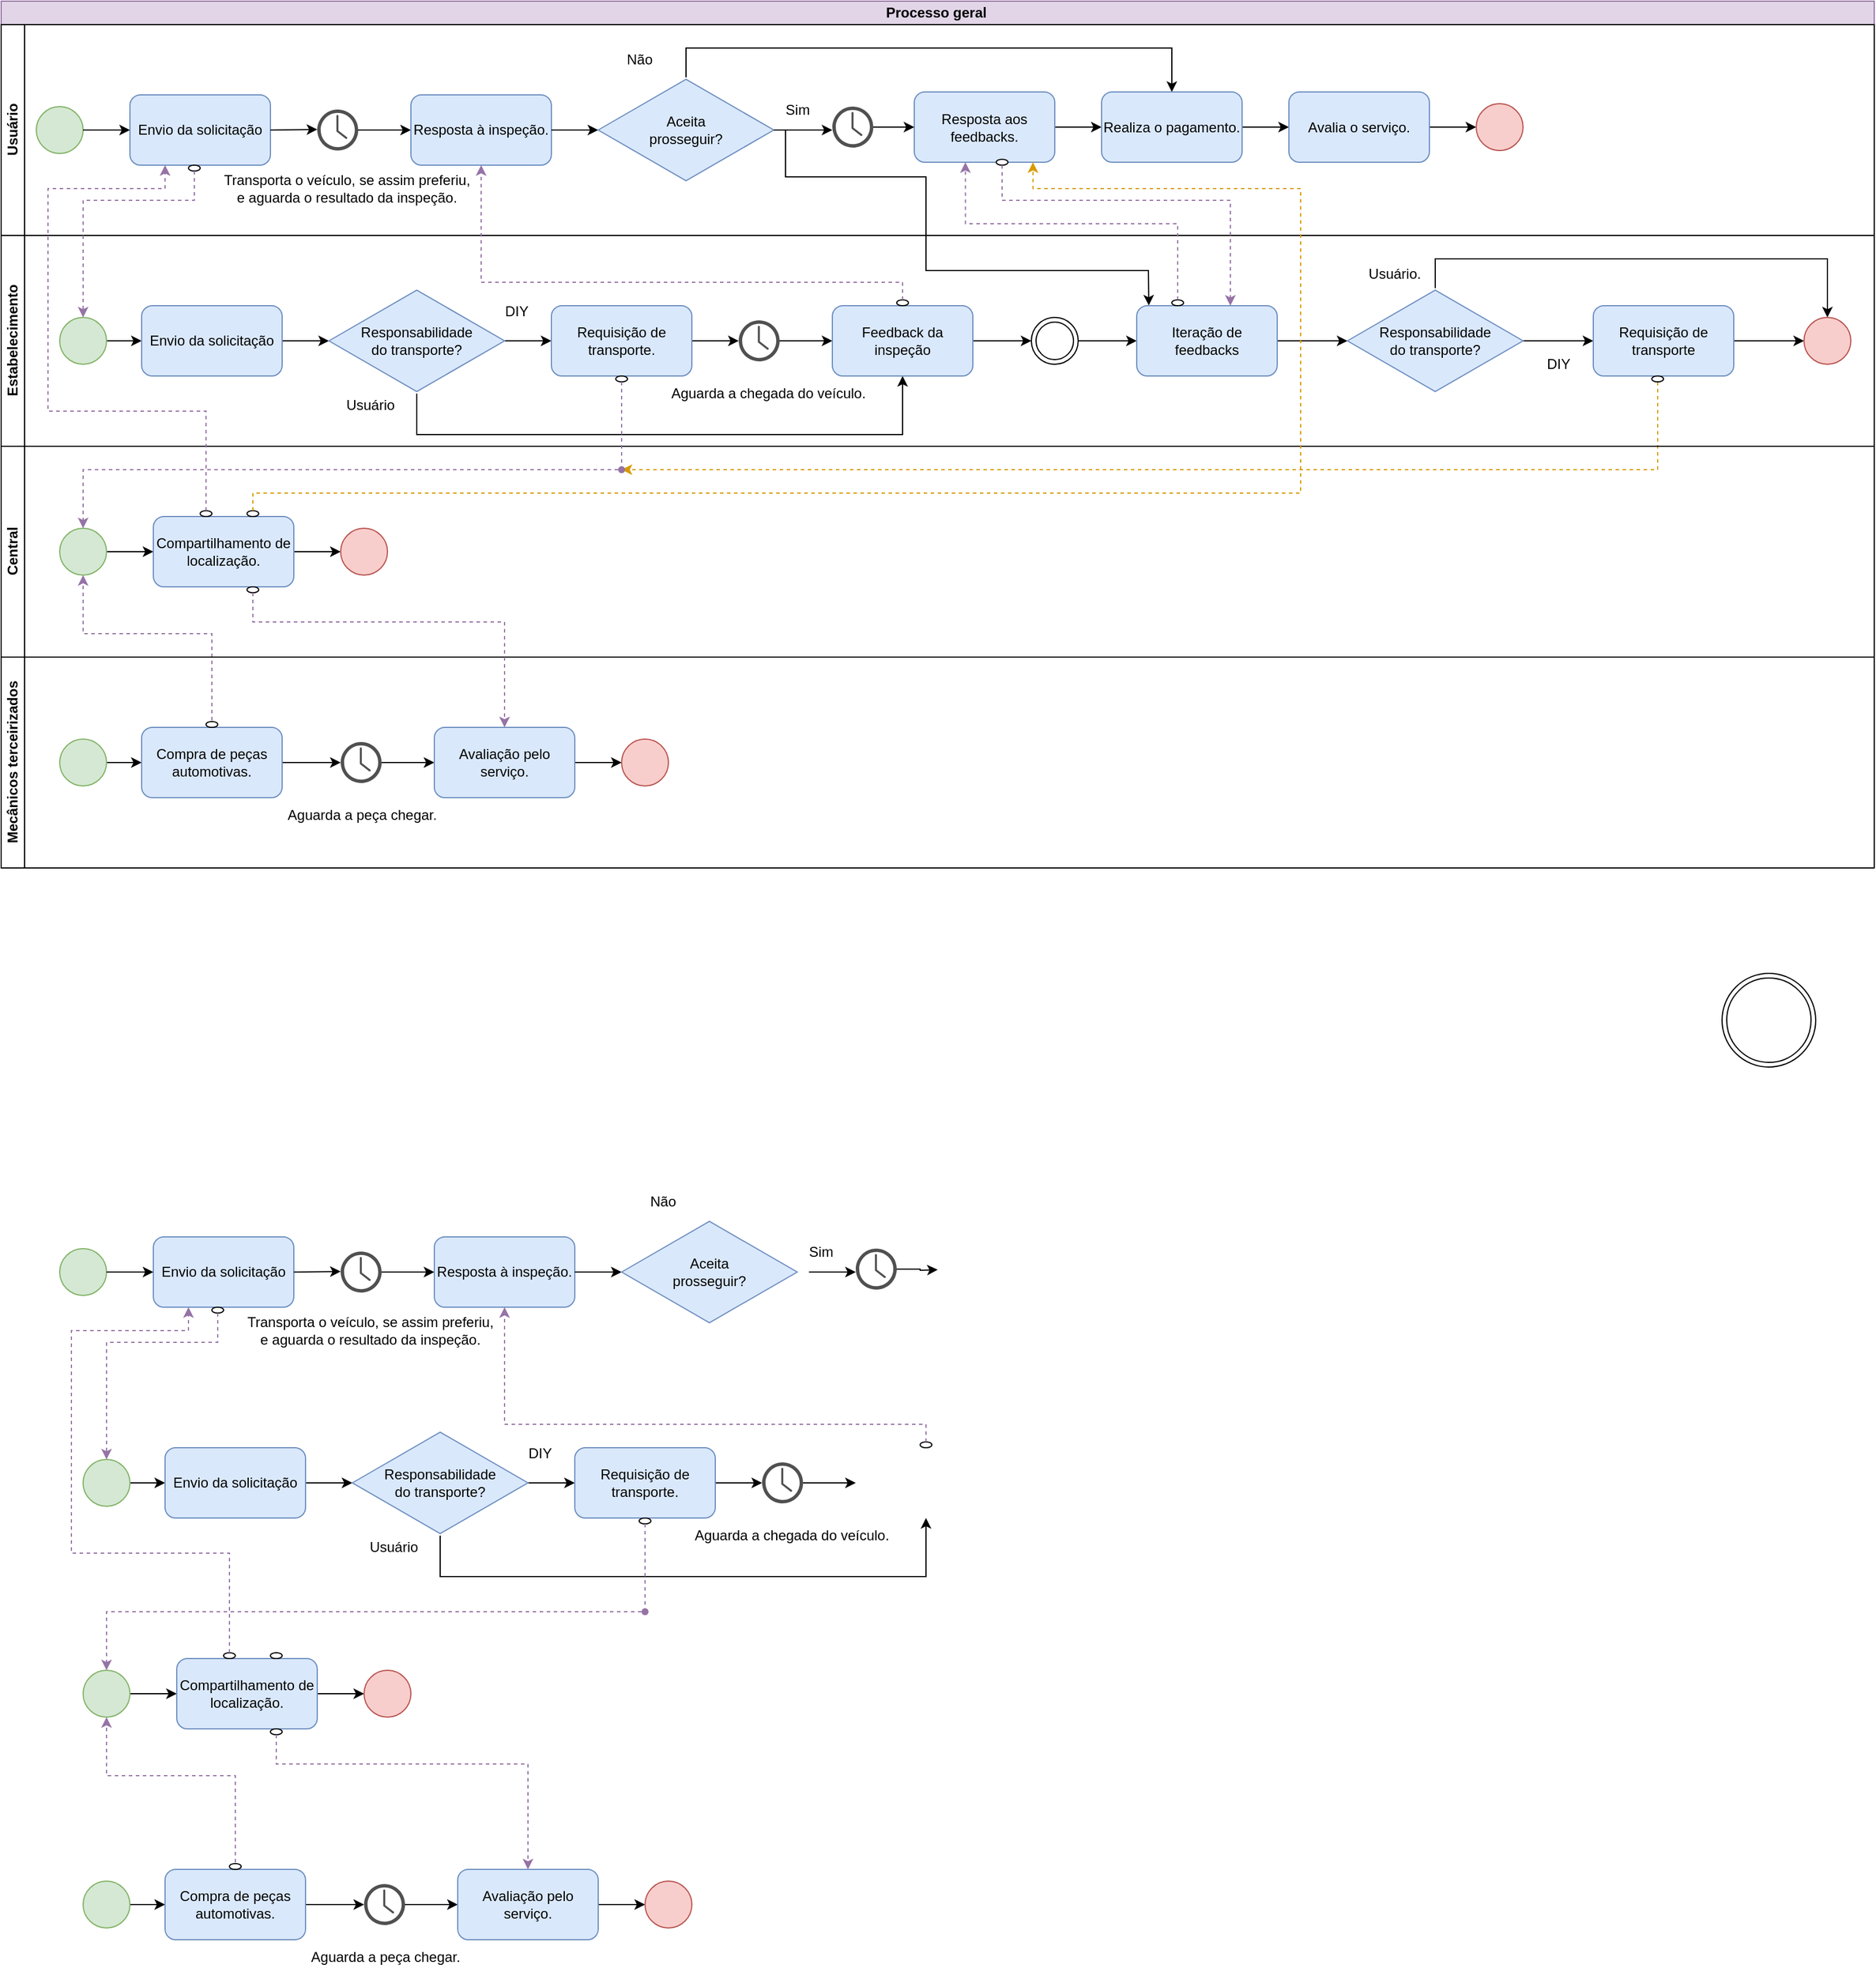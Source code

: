 <mxfile version="24.7.14">
  <diagram name="Página-1" id="qSARpnM_kFnA1O6T9zdH">
    <mxGraphModel dx="3520" dy="827" grid="1" gridSize="10" guides="1" tooltips="1" connect="1" arrows="1" fold="1" page="1" pageScale="1" pageWidth="827" pageHeight="1169" math="0" shadow="0">
      <root>
        <mxCell id="0" />
        <mxCell id="1" parent="0" />
        <mxCell id="JbEtCdNb4sZYKnE4IsCW-9" value="Processo geral&amp;nbsp;" style="swimlane;childLayout=stackLayout;resizeParent=1;resizeParentMax=0;horizontal=1;startSize=20;horizontalStack=0;html=1;fillColor=#e1d5e7;strokeColor=#9673a6;" vertex="1" parent="1">
          <mxGeometry x="-1600" y="50" width="1600" height="560" as="geometry" />
        </mxCell>
        <mxCell id="JbEtCdNb4sZYKnE4IsCW-10" value="Usuário" style="swimlane;startSize=20;horizontal=0;html=1;" vertex="1" parent="JbEtCdNb4sZYKnE4IsCW-9">
          <mxGeometry y="20" width="1600" height="180" as="geometry" />
        </mxCell>
        <mxCell id="JbEtCdNb4sZYKnE4IsCW-16" value="" style="ellipse;whiteSpace=wrap;html=1;aspect=fixed;fillColor=#d5e8d4;strokeColor=#82b366;" vertex="1" parent="JbEtCdNb4sZYKnE4IsCW-10">
          <mxGeometry x="30" y="70" width="40" height="40" as="geometry" />
        </mxCell>
        <mxCell id="JbEtCdNb4sZYKnE4IsCW-18" value="Envio da solicitação" style="rounded=1;whiteSpace=wrap;html=1;fillColor=#dae8fc;strokeColor=#6c8ebf;" vertex="1" parent="JbEtCdNb4sZYKnE4IsCW-10">
          <mxGeometry x="110" y="60" width="120" height="60" as="geometry" />
        </mxCell>
        <mxCell id="JbEtCdNb4sZYKnE4IsCW-19" value="" style="endArrow=classic;html=1;rounded=0;entryX=0;entryY=0.5;entryDx=0;entryDy=0;" edge="1" parent="JbEtCdNb4sZYKnE4IsCW-10" target="JbEtCdNb4sZYKnE4IsCW-18">
          <mxGeometry width="50" height="50" relative="1" as="geometry">
            <mxPoint x="70" y="90" as="sourcePoint" />
            <mxPoint x="120" y="40" as="targetPoint" />
          </mxGeometry>
        </mxCell>
        <mxCell id="JbEtCdNb4sZYKnE4IsCW-14" value="" style="sketch=0;pointerEvents=1;shadow=0;dashed=0;html=1;strokeColor=none;fillColor=#505050;labelPosition=center;verticalLabelPosition=bottom;verticalAlign=top;outlineConnect=0;align=center;shape=mxgraph.office.concepts.clock;" vertex="1" parent="JbEtCdNb4sZYKnE4IsCW-10">
          <mxGeometry x="270" y="72.5" width="35" height="35" as="geometry" />
        </mxCell>
        <mxCell id="JbEtCdNb4sZYKnE4IsCW-20" value="" style="endArrow=classic;html=1;rounded=0;entryX=0;entryY=0.5;entryDx=0;entryDy=0;" edge="1" parent="JbEtCdNb4sZYKnE4IsCW-10">
          <mxGeometry width="50" height="50" relative="1" as="geometry">
            <mxPoint x="230" y="90" as="sourcePoint" />
            <mxPoint x="270" y="89.5" as="targetPoint" />
          </mxGeometry>
        </mxCell>
        <mxCell id="JbEtCdNb4sZYKnE4IsCW-21" value="" style="endArrow=classic;html=1;rounded=0;entryX=0;entryY=0.5;entryDx=0;entryDy=0;" edge="1" parent="JbEtCdNb4sZYKnE4IsCW-10" target="JbEtCdNb4sZYKnE4IsCW-23">
          <mxGeometry width="50" height="50" relative="1" as="geometry">
            <mxPoint x="305" y="90" as="sourcePoint" />
            <mxPoint x="345" y="89.5" as="targetPoint" />
          </mxGeometry>
        </mxCell>
        <mxCell id="JbEtCdNb4sZYKnE4IsCW-23" value="Resposta à inspeção." style="rounded=1;whiteSpace=wrap;html=1;fillColor=#dae8fc;strokeColor=#6c8ebf;" vertex="1" parent="JbEtCdNb4sZYKnE4IsCW-10">
          <mxGeometry x="350" y="60" width="120" height="60" as="geometry" />
        </mxCell>
        <mxCell id="JbEtCdNb4sZYKnE4IsCW-25" value="" style="endArrow=classic;html=1;rounded=0;" edge="1" parent="JbEtCdNb4sZYKnE4IsCW-10" target="JbEtCdNb4sZYKnE4IsCW-26">
          <mxGeometry width="50" height="50" relative="1" as="geometry">
            <mxPoint x="470" y="90" as="sourcePoint" />
            <mxPoint x="500" y="90" as="targetPoint" />
          </mxGeometry>
        </mxCell>
        <mxCell id="JbEtCdNb4sZYKnE4IsCW-112" style="edgeStyle=orthogonalEdgeStyle;rounded=0;orthogonalLoop=1;jettySize=auto;html=1;entryX=0.5;entryY=0;entryDx=0;entryDy=0;" edge="1" parent="JbEtCdNb4sZYKnE4IsCW-10" source="JbEtCdNb4sZYKnE4IsCW-26" target="JbEtCdNb4sZYKnE4IsCW-37">
          <mxGeometry relative="1" as="geometry">
            <mxPoint x="800" y="20" as="targetPoint" />
            <Array as="points">
              <mxPoint x="585" y="20" />
              <mxPoint x="1000" y="20" />
            </Array>
          </mxGeometry>
        </mxCell>
        <mxCell id="JbEtCdNb4sZYKnE4IsCW-26" value="Aceita&lt;div&gt;prosseguir?&lt;/div&gt;" style="html=1;whiteSpace=wrap;aspect=fixed;shape=isoRectangle;fillColor=#dae8fc;strokeColor=#6c8ebf;" vertex="1" parent="JbEtCdNb4sZYKnE4IsCW-10">
          <mxGeometry x="510" y="45" width="150" height="90" as="geometry" />
        </mxCell>
        <mxCell id="JbEtCdNb4sZYKnE4IsCW-38" value="" style="edgeStyle=orthogonalEdgeStyle;rounded=0;orthogonalLoop=1;jettySize=auto;html=1;" edge="1" parent="JbEtCdNb4sZYKnE4IsCW-10" source="JbEtCdNb4sZYKnE4IsCW-27" target="JbEtCdNb4sZYKnE4IsCW-37">
          <mxGeometry relative="1" as="geometry" />
        </mxCell>
        <mxCell id="JbEtCdNb4sZYKnE4IsCW-27" value="Resposta aos feedbacks." style="rounded=1;whiteSpace=wrap;html=1;fillColor=#dae8fc;strokeColor=#6c8ebf;" vertex="1" parent="JbEtCdNb4sZYKnE4IsCW-10">
          <mxGeometry x="780" y="57.5" width="120" height="60" as="geometry" />
        </mxCell>
        <mxCell id="JbEtCdNb4sZYKnE4IsCW-28" value="" style="endArrow=classic;html=1;rounded=0;entryX=0.086;entryY=-0.004;entryDx=0;entryDy=0;entryPerimeter=0;" edge="1" parent="JbEtCdNb4sZYKnE4IsCW-10" target="JbEtCdNb4sZYKnE4IsCW-67">
          <mxGeometry width="50" height="50" relative="1" as="geometry">
            <mxPoint x="660" y="90" as="sourcePoint" />
            <mxPoint x="700" y="170" as="targetPoint" />
            <Array as="points">
              <mxPoint x="670" y="90" />
              <mxPoint x="670" y="130" />
              <mxPoint x="790" y="130" />
              <mxPoint x="790" y="210" />
              <mxPoint x="880" y="210" />
              <mxPoint x="980" y="210" />
            </Array>
          </mxGeometry>
        </mxCell>
        <mxCell id="JbEtCdNb4sZYKnE4IsCW-29" value="" style="endArrow=classic;html=1;rounded=0;" edge="1" parent="JbEtCdNb4sZYKnE4IsCW-10">
          <mxGeometry width="50" height="50" relative="1" as="geometry">
            <mxPoint x="670" y="90" as="sourcePoint" />
            <mxPoint x="710" y="90" as="targetPoint" />
          </mxGeometry>
        </mxCell>
        <mxCell id="JbEtCdNb4sZYKnE4IsCW-36" value="" style="edgeStyle=orthogonalEdgeStyle;rounded=0;orthogonalLoop=1;jettySize=auto;html=1;" edge="1" parent="JbEtCdNb4sZYKnE4IsCW-10" source="JbEtCdNb4sZYKnE4IsCW-34" target="JbEtCdNb4sZYKnE4IsCW-27">
          <mxGeometry relative="1" as="geometry" />
        </mxCell>
        <mxCell id="JbEtCdNb4sZYKnE4IsCW-34" value="" style="sketch=0;pointerEvents=1;shadow=0;dashed=0;html=1;strokeColor=none;fillColor=#505050;labelPosition=center;verticalLabelPosition=bottom;verticalAlign=top;outlineConnect=0;align=center;shape=mxgraph.office.concepts.clock;" vertex="1" parent="JbEtCdNb4sZYKnE4IsCW-10">
          <mxGeometry x="710" y="70" width="35" height="35" as="geometry" />
        </mxCell>
        <mxCell id="JbEtCdNb4sZYKnE4IsCW-41" value="" style="edgeStyle=orthogonalEdgeStyle;rounded=0;orthogonalLoop=1;jettySize=auto;html=1;" edge="1" parent="JbEtCdNb4sZYKnE4IsCW-10" source="JbEtCdNb4sZYKnE4IsCW-37" target="JbEtCdNb4sZYKnE4IsCW-40">
          <mxGeometry relative="1" as="geometry" />
        </mxCell>
        <mxCell id="JbEtCdNb4sZYKnE4IsCW-37" value="Realiza o pagamento." style="rounded=1;whiteSpace=wrap;html=1;fillColor=#dae8fc;strokeColor=#6c8ebf;" vertex="1" parent="JbEtCdNb4sZYKnE4IsCW-10">
          <mxGeometry x="940" y="57.5" width="120" height="60" as="geometry" />
        </mxCell>
        <mxCell id="JbEtCdNb4sZYKnE4IsCW-43" value="" style="edgeStyle=orthogonalEdgeStyle;rounded=0;orthogonalLoop=1;jettySize=auto;html=1;" edge="1" parent="JbEtCdNb4sZYKnE4IsCW-10" source="JbEtCdNb4sZYKnE4IsCW-40" target="JbEtCdNb4sZYKnE4IsCW-42">
          <mxGeometry relative="1" as="geometry" />
        </mxCell>
        <mxCell id="JbEtCdNb4sZYKnE4IsCW-40" value="Avalia o serviço." style="rounded=1;whiteSpace=wrap;html=1;fillColor=#dae8fc;strokeColor=#6c8ebf;" vertex="1" parent="JbEtCdNb4sZYKnE4IsCW-10">
          <mxGeometry x="1100" y="57.5" width="120" height="60" as="geometry" />
        </mxCell>
        <mxCell id="JbEtCdNb4sZYKnE4IsCW-42" value="" style="ellipse;whiteSpace=wrap;html=1;aspect=fixed;fillColor=#f8cecc;strokeColor=#b85450;" vertex="1" parent="JbEtCdNb4sZYKnE4IsCW-10">
          <mxGeometry x="1260" y="67.5" width="40" height="40" as="geometry" />
        </mxCell>
        <mxCell id="JbEtCdNb4sZYKnE4IsCW-61" value="Transporta o veículo, se assim preferiu,&lt;div&gt;e aguarda o resultado da inspeção.&lt;/div&gt;" style="text;html=1;align=center;verticalAlign=middle;resizable=0;points=[];autosize=1;strokeColor=none;fillColor=none;" vertex="1" parent="JbEtCdNb4sZYKnE4IsCW-10">
          <mxGeometry x="180" y="120" width="230" height="40" as="geometry" />
        </mxCell>
        <mxCell id="JbEtCdNb4sZYKnE4IsCW-90" value="" style="ellipse;whiteSpace=wrap;html=1;" vertex="1" parent="JbEtCdNb4sZYKnE4IsCW-10">
          <mxGeometry x="160" y="120" width="10" height="5" as="geometry" />
        </mxCell>
        <mxCell id="JbEtCdNb4sZYKnE4IsCW-32" value="Não" style="text;html=1;align=center;verticalAlign=middle;resizable=0;points=[];autosize=1;strokeColor=none;fillColor=none;" vertex="1" parent="JbEtCdNb4sZYKnE4IsCW-10">
          <mxGeometry x="520" y="15" width="50" height="30" as="geometry" />
        </mxCell>
        <mxCell id="JbEtCdNb4sZYKnE4IsCW-115" value="" style="ellipse;whiteSpace=wrap;html=1;" vertex="1" parent="JbEtCdNb4sZYKnE4IsCW-10">
          <mxGeometry x="850" y="115" width="10" height="5" as="geometry" />
        </mxCell>
        <mxCell id="JbEtCdNb4sZYKnE4IsCW-31" value="Sim" style="text;html=1;align=center;verticalAlign=middle;resizable=0;points=[];autosize=1;strokeColor=none;fillColor=none;" vertex="1" parent="JbEtCdNb4sZYKnE4IsCW-10">
          <mxGeometry x="660" y="57.5" width="40" height="30" as="geometry" />
        </mxCell>
        <mxCell id="JbEtCdNb4sZYKnE4IsCW-11" value="Estabelecimento" style="swimlane;startSize=20;horizontal=0;html=1;" vertex="1" parent="JbEtCdNb4sZYKnE4IsCW-9">
          <mxGeometry y="200" width="1600" height="180" as="geometry">
            <mxRectangle y="140" width="480" height="30" as="alternateBounds" />
          </mxGeometry>
        </mxCell>
        <mxCell id="JbEtCdNb4sZYKnE4IsCW-52" value="" style="edgeStyle=orthogonalEdgeStyle;rounded=0;orthogonalLoop=1;jettySize=auto;html=1;" edge="1" parent="JbEtCdNb4sZYKnE4IsCW-11" source="JbEtCdNb4sZYKnE4IsCW-48" target="JbEtCdNb4sZYKnE4IsCW-51">
          <mxGeometry relative="1" as="geometry" />
        </mxCell>
        <mxCell id="JbEtCdNb4sZYKnE4IsCW-48" value="" style="ellipse;whiteSpace=wrap;html=1;aspect=fixed;fillColor=#d5e8d4;strokeColor=#82b366;" vertex="1" parent="JbEtCdNb4sZYKnE4IsCW-11">
          <mxGeometry x="50" y="70" width="40" height="40" as="geometry" />
        </mxCell>
        <mxCell id="JbEtCdNb4sZYKnE4IsCW-54" value="" style="edgeStyle=orthogonalEdgeStyle;rounded=0;orthogonalLoop=1;jettySize=auto;html=1;" edge="1" parent="JbEtCdNb4sZYKnE4IsCW-11" source="JbEtCdNb4sZYKnE4IsCW-51" target="JbEtCdNb4sZYKnE4IsCW-53">
          <mxGeometry relative="1" as="geometry" />
        </mxCell>
        <mxCell id="JbEtCdNb4sZYKnE4IsCW-51" value="Envio da solicitação" style="rounded=1;whiteSpace=wrap;html=1;fillColor=#dae8fc;strokeColor=#6c8ebf;" vertex="1" parent="JbEtCdNb4sZYKnE4IsCW-11">
          <mxGeometry x="120" y="60" width="120" height="60" as="geometry" />
        </mxCell>
        <mxCell id="JbEtCdNb4sZYKnE4IsCW-56" value="" style="edgeStyle=orthogonalEdgeStyle;rounded=0;orthogonalLoop=1;jettySize=auto;html=1;" edge="1" parent="JbEtCdNb4sZYKnE4IsCW-11" source="JbEtCdNb4sZYKnE4IsCW-53" target="JbEtCdNb4sZYKnE4IsCW-55">
          <mxGeometry relative="1" as="geometry" />
        </mxCell>
        <mxCell id="JbEtCdNb4sZYKnE4IsCW-108" style="edgeStyle=orthogonalEdgeStyle;rounded=0;orthogonalLoop=1;jettySize=auto;html=1;entryX=0.5;entryY=1;entryDx=0;entryDy=0;" edge="1" parent="JbEtCdNb4sZYKnE4IsCW-11" source="JbEtCdNb4sZYKnE4IsCW-53" target="JbEtCdNb4sZYKnE4IsCW-63">
          <mxGeometry relative="1" as="geometry">
            <mxPoint x="770" y="150" as="targetPoint" />
            <Array as="points">
              <mxPoint x="355" y="170" />
              <mxPoint x="770" y="170" />
            </Array>
          </mxGeometry>
        </mxCell>
        <mxCell id="JbEtCdNb4sZYKnE4IsCW-53" value="Responsabilidade&lt;div&gt;do transporte?&lt;/div&gt;" style="html=1;whiteSpace=wrap;aspect=fixed;shape=isoRectangle;fillColor=#dae8fc;strokeColor=#6c8ebf;" vertex="1" parent="JbEtCdNb4sZYKnE4IsCW-11">
          <mxGeometry x="280" y="45" width="150" height="90" as="geometry" />
        </mxCell>
        <mxCell id="JbEtCdNb4sZYKnE4IsCW-60" value="" style="edgeStyle=orthogonalEdgeStyle;rounded=0;orthogonalLoop=1;jettySize=auto;html=1;" edge="1" parent="JbEtCdNb4sZYKnE4IsCW-11" source="JbEtCdNb4sZYKnE4IsCW-55" target="JbEtCdNb4sZYKnE4IsCW-59">
          <mxGeometry relative="1" as="geometry" />
        </mxCell>
        <mxCell id="JbEtCdNb4sZYKnE4IsCW-55" value="Requisição de transporte." style="rounded=1;whiteSpace=wrap;html=1;fillColor=#dae8fc;strokeColor=#6c8ebf;" vertex="1" parent="JbEtCdNb4sZYKnE4IsCW-11">
          <mxGeometry x="470" y="60" width="120" height="60" as="geometry" />
        </mxCell>
        <mxCell id="JbEtCdNb4sZYKnE4IsCW-57" value="DIY" style="text;html=1;align=center;verticalAlign=middle;resizable=0;points=[];autosize=1;strokeColor=none;fillColor=none;" vertex="1" parent="JbEtCdNb4sZYKnE4IsCW-11">
          <mxGeometry x="420" y="50" width="40" height="30" as="geometry" />
        </mxCell>
        <mxCell id="JbEtCdNb4sZYKnE4IsCW-58" value="Usuário" style="text;html=1;align=center;verticalAlign=middle;resizable=0;points=[];autosize=1;strokeColor=none;fillColor=none;" vertex="1" parent="JbEtCdNb4sZYKnE4IsCW-11">
          <mxGeometry x="285" y="130" width="60" height="30" as="geometry" />
        </mxCell>
        <mxCell id="JbEtCdNb4sZYKnE4IsCW-64" value="" style="edgeStyle=orthogonalEdgeStyle;rounded=0;orthogonalLoop=1;jettySize=auto;html=1;" edge="1" parent="JbEtCdNb4sZYKnE4IsCW-11" source="JbEtCdNb4sZYKnE4IsCW-59" target="JbEtCdNb4sZYKnE4IsCW-63">
          <mxGeometry relative="1" as="geometry" />
        </mxCell>
        <mxCell id="JbEtCdNb4sZYKnE4IsCW-59" value="" style="sketch=0;pointerEvents=1;shadow=0;dashed=0;html=1;strokeColor=none;fillColor=#505050;labelPosition=center;verticalLabelPosition=bottom;verticalAlign=top;outlineConnect=0;align=center;shape=mxgraph.office.concepts.clock;" vertex="1" parent="JbEtCdNb4sZYKnE4IsCW-11">
          <mxGeometry x="630" y="72.5" width="35" height="35" as="geometry" />
        </mxCell>
        <mxCell id="JbEtCdNb4sZYKnE4IsCW-62" value="Aguarda a chegada do veículo." style="text;html=1;align=center;verticalAlign=middle;resizable=0;points=[];autosize=1;strokeColor=none;fillColor=none;" vertex="1" parent="JbEtCdNb4sZYKnE4IsCW-11">
          <mxGeometry x="560" y="120" width="190" height="30" as="geometry" />
        </mxCell>
        <mxCell id="JbEtCdNb4sZYKnE4IsCW-66" value="" style="edgeStyle=orthogonalEdgeStyle;rounded=0;orthogonalLoop=1;jettySize=auto;html=1;" edge="1" parent="JbEtCdNb4sZYKnE4IsCW-11" source="JbEtCdNb4sZYKnE4IsCW-63" target="JbEtCdNb4sZYKnE4IsCW-65">
          <mxGeometry relative="1" as="geometry" />
        </mxCell>
        <mxCell id="JbEtCdNb4sZYKnE4IsCW-63" value="Feedback da inspeção" style="rounded=1;whiteSpace=wrap;html=1;fillColor=#dae8fc;strokeColor=#6c8ebf;" vertex="1" parent="JbEtCdNb4sZYKnE4IsCW-11">
          <mxGeometry x="710" y="60" width="120" height="60" as="geometry" />
        </mxCell>
        <mxCell id="JbEtCdNb4sZYKnE4IsCW-68" value="" style="edgeStyle=orthogonalEdgeStyle;rounded=0;orthogonalLoop=1;jettySize=auto;html=1;" edge="1" parent="JbEtCdNb4sZYKnE4IsCW-11" source="JbEtCdNb4sZYKnE4IsCW-65" target="JbEtCdNb4sZYKnE4IsCW-67">
          <mxGeometry relative="1" as="geometry" />
        </mxCell>
        <mxCell id="JbEtCdNb4sZYKnE4IsCW-65" value="" style="ellipse;shape=doubleEllipse;whiteSpace=wrap;html=1;aspect=fixed;" vertex="1" parent="JbEtCdNb4sZYKnE4IsCW-11">
          <mxGeometry x="880" y="70" width="40" height="40" as="geometry" />
        </mxCell>
        <mxCell id="JbEtCdNb4sZYKnE4IsCW-71" value="" style="edgeStyle=orthogonalEdgeStyle;rounded=0;orthogonalLoop=1;jettySize=auto;html=1;" edge="1" parent="JbEtCdNb4sZYKnE4IsCW-11" source="JbEtCdNb4sZYKnE4IsCW-67" target="JbEtCdNb4sZYKnE4IsCW-69">
          <mxGeometry relative="1" as="geometry" />
        </mxCell>
        <mxCell id="JbEtCdNb4sZYKnE4IsCW-67" value="Iteração de feedbacks" style="rounded=1;whiteSpace=wrap;html=1;fillColor=#dae8fc;strokeColor=#6c8ebf;" vertex="1" parent="JbEtCdNb4sZYKnE4IsCW-11">
          <mxGeometry x="970" y="60" width="120" height="60" as="geometry" />
        </mxCell>
        <mxCell id="JbEtCdNb4sZYKnE4IsCW-73" value="" style="edgeStyle=orthogonalEdgeStyle;rounded=0;orthogonalLoop=1;jettySize=auto;html=1;" edge="1" parent="JbEtCdNb4sZYKnE4IsCW-11" source="JbEtCdNb4sZYKnE4IsCW-69" target="JbEtCdNb4sZYKnE4IsCW-72">
          <mxGeometry relative="1" as="geometry" />
        </mxCell>
        <mxCell id="JbEtCdNb4sZYKnE4IsCW-119" style="edgeStyle=orthogonalEdgeStyle;rounded=0;orthogonalLoop=1;jettySize=auto;html=1;entryX=0.5;entryY=0;entryDx=0;entryDy=0;" edge="1" parent="JbEtCdNb4sZYKnE4IsCW-11" source="JbEtCdNb4sZYKnE4IsCW-69" target="JbEtCdNb4sZYKnE4IsCW-74">
          <mxGeometry relative="1" as="geometry">
            <mxPoint x="1560" y="20" as="targetPoint" />
            <Array as="points">
              <mxPoint x="1225" y="20" />
              <mxPoint x="1560" y="20" />
            </Array>
          </mxGeometry>
        </mxCell>
        <mxCell id="JbEtCdNb4sZYKnE4IsCW-69" value="Responsabilidade&lt;div&gt;do transporte?&lt;/div&gt;" style="html=1;whiteSpace=wrap;aspect=fixed;shape=isoRectangle;fillColor=#dae8fc;strokeColor=#6c8ebf;" vertex="1" parent="JbEtCdNb4sZYKnE4IsCW-11">
          <mxGeometry x="1150" y="45" width="150" height="90" as="geometry" />
        </mxCell>
        <mxCell id="JbEtCdNb4sZYKnE4IsCW-75" value="" style="edgeStyle=orthogonalEdgeStyle;rounded=0;orthogonalLoop=1;jettySize=auto;html=1;" edge="1" parent="JbEtCdNb4sZYKnE4IsCW-11" source="JbEtCdNb4sZYKnE4IsCW-72" target="JbEtCdNb4sZYKnE4IsCW-74">
          <mxGeometry relative="1" as="geometry" />
        </mxCell>
        <mxCell id="JbEtCdNb4sZYKnE4IsCW-72" value="Requisição de transporte" style="rounded=1;whiteSpace=wrap;html=1;fillColor=#dae8fc;strokeColor=#6c8ebf;" vertex="1" parent="JbEtCdNb4sZYKnE4IsCW-11">
          <mxGeometry x="1360" y="60" width="120" height="60" as="geometry" />
        </mxCell>
        <mxCell id="JbEtCdNb4sZYKnE4IsCW-74" value="" style="ellipse;whiteSpace=wrap;html=1;aspect=fixed;fillColor=#f8cecc;strokeColor=#b85450;" vertex="1" parent="JbEtCdNb4sZYKnE4IsCW-11">
          <mxGeometry x="1540" y="70" width="40" height="40" as="geometry" />
        </mxCell>
        <mxCell id="JbEtCdNb4sZYKnE4IsCW-91" value="" style="ellipse;whiteSpace=wrap;html=1;" vertex="1" parent="JbEtCdNb4sZYKnE4IsCW-11">
          <mxGeometry x="525" y="120" width="10" height="5" as="geometry" />
        </mxCell>
        <mxCell id="JbEtCdNb4sZYKnE4IsCW-109" value="" style="ellipse;whiteSpace=wrap;html=1;" vertex="1" parent="JbEtCdNb4sZYKnE4IsCW-11">
          <mxGeometry x="765" y="55" width="10" height="5" as="geometry" />
        </mxCell>
        <mxCell id="JbEtCdNb4sZYKnE4IsCW-113" value="" style="ellipse;whiteSpace=wrap;html=1;" vertex="1" parent="JbEtCdNb4sZYKnE4IsCW-11">
          <mxGeometry x="1000" y="55" width="10" height="5" as="geometry" />
        </mxCell>
        <mxCell id="JbEtCdNb4sZYKnE4IsCW-122" style="edgeStyle=orthogonalEdgeStyle;rounded=0;orthogonalLoop=1;jettySize=auto;html=1;dashed=1;fillColor=#ffe6cc;strokeColor=#d79b00;" edge="1" parent="JbEtCdNb4sZYKnE4IsCW-11" source="JbEtCdNb4sZYKnE4IsCW-118">
          <mxGeometry relative="1" as="geometry">
            <mxPoint x="530" y="200" as="targetPoint" />
            <Array as="points">
              <mxPoint x="1415" y="200" />
            </Array>
          </mxGeometry>
        </mxCell>
        <mxCell id="JbEtCdNb4sZYKnE4IsCW-118" value="" style="ellipse;whiteSpace=wrap;html=1;" vertex="1" parent="JbEtCdNb4sZYKnE4IsCW-11">
          <mxGeometry x="1410" y="120" width="10" height="5" as="geometry" />
        </mxCell>
        <mxCell id="JbEtCdNb4sZYKnE4IsCW-121" value="DIY" style="text;html=1;align=center;verticalAlign=middle;resizable=0;points=[];autosize=1;strokeColor=none;fillColor=none;" vertex="1" parent="JbEtCdNb4sZYKnE4IsCW-11">
          <mxGeometry x="1310" y="95" width="40" height="30" as="geometry" />
        </mxCell>
        <mxCell id="JbEtCdNb4sZYKnE4IsCW-12" value="Central" style="swimlane;startSize=20;horizontal=0;html=1;" vertex="1" parent="JbEtCdNb4sZYKnE4IsCW-9">
          <mxGeometry y="380" width="1600" height="180" as="geometry" />
        </mxCell>
        <mxCell id="JbEtCdNb4sZYKnE4IsCW-77" value="" style="edgeStyle=orthogonalEdgeStyle;rounded=0;orthogonalLoop=1;jettySize=auto;html=1;" edge="1" parent="JbEtCdNb4sZYKnE4IsCW-12" source="JbEtCdNb4sZYKnE4IsCW-49" target="JbEtCdNb4sZYKnE4IsCW-76">
          <mxGeometry relative="1" as="geometry" />
        </mxCell>
        <mxCell id="JbEtCdNb4sZYKnE4IsCW-49" value="" style="ellipse;whiteSpace=wrap;html=1;aspect=fixed;fillColor=#d5e8d4;strokeColor=#82b366;" vertex="1" parent="JbEtCdNb4sZYKnE4IsCW-12">
          <mxGeometry x="50" y="70" width="40" height="40" as="geometry" />
        </mxCell>
        <mxCell id="JbEtCdNb4sZYKnE4IsCW-107" value="" style="edgeStyle=orthogonalEdgeStyle;rounded=0;orthogonalLoop=1;jettySize=auto;html=1;" edge="1" parent="JbEtCdNb4sZYKnE4IsCW-12" source="JbEtCdNb4sZYKnE4IsCW-76" target="JbEtCdNb4sZYKnE4IsCW-106">
          <mxGeometry relative="1" as="geometry" />
        </mxCell>
        <mxCell id="JbEtCdNb4sZYKnE4IsCW-76" value="Compartilhamento de&lt;div&gt;localização.&lt;/div&gt;" style="rounded=1;whiteSpace=wrap;html=1;fillColor=#dae8fc;strokeColor=#6c8ebf;" vertex="1" parent="JbEtCdNb4sZYKnE4IsCW-12">
          <mxGeometry x="130" y="60" width="120" height="60" as="geometry" />
        </mxCell>
        <mxCell id="JbEtCdNb4sZYKnE4IsCW-89" value="" style="ellipse;whiteSpace=wrap;html=1;" vertex="1" parent="JbEtCdNb4sZYKnE4IsCW-12">
          <mxGeometry x="210" y="120" width="10" height="5" as="geometry" />
        </mxCell>
        <mxCell id="JbEtCdNb4sZYKnE4IsCW-98" value="" style="edgeStyle=orthogonalEdgeStyle;rounded=0;orthogonalLoop=1;jettySize=auto;html=1;dashed=1;entryX=0.5;entryY=1;entryDx=0;entryDy=0;fillColor=#e1d5e7;strokeColor=#9673a6;" edge="1" parent="JbEtCdNb4sZYKnE4IsCW-12" target="JbEtCdNb4sZYKnE4IsCW-49">
          <mxGeometry relative="1" as="geometry">
            <mxPoint x="180" y="240" as="sourcePoint" />
            <mxPoint x="70" y="150" as="targetPoint" />
            <Array as="points">
              <mxPoint x="180" y="160" />
              <mxPoint x="70" y="160" />
            </Array>
          </mxGeometry>
        </mxCell>
        <mxCell id="JbEtCdNb4sZYKnE4IsCW-106" value="" style="ellipse;whiteSpace=wrap;html=1;aspect=fixed;fillColor=#f8cecc;strokeColor=#b85450;" vertex="1" parent="JbEtCdNb4sZYKnE4IsCW-12">
          <mxGeometry x="290" y="70" width="40" height="40" as="geometry" />
        </mxCell>
        <mxCell id="JbEtCdNb4sZYKnE4IsCW-123" value="" style="shape=waypoint;sketch=0;fillStyle=solid;size=6;pointerEvents=1;points=[];fillColor=#e1d5e7;resizable=0;rotatable=0;perimeter=centerPerimeter;snapToPoint=1;strokeColor=#9673a6;" vertex="1" parent="JbEtCdNb4sZYKnE4IsCW-12">
          <mxGeometry x="520" y="10" width="20" height="20" as="geometry" />
        </mxCell>
        <mxCell id="JbEtCdNb4sZYKnE4IsCW-127" value="" style="ellipse;whiteSpace=wrap;html=1;" vertex="1" parent="JbEtCdNb4sZYKnE4IsCW-12">
          <mxGeometry x="170" y="55" width="10" height="5" as="geometry" />
        </mxCell>
        <mxCell id="JbEtCdNb4sZYKnE4IsCW-129" value="" style="ellipse;whiteSpace=wrap;html=1;" vertex="1" parent="JbEtCdNb4sZYKnE4IsCW-12">
          <mxGeometry x="210" y="55" width="10" height="5" as="geometry" />
        </mxCell>
        <mxCell id="JbEtCdNb4sZYKnE4IsCW-102" value="" style="edgeStyle=orthogonalEdgeStyle;rounded=0;orthogonalLoop=1;jettySize=auto;html=1;entryX=0.5;entryY=0;entryDx=0;entryDy=0;dashed=1;fillColor=#e1d5e7;strokeColor=#9673a6;" edge="1" parent="JbEtCdNb4sZYKnE4IsCW-9" source="JbEtCdNb4sZYKnE4IsCW-90" target="JbEtCdNb4sZYKnE4IsCW-48">
          <mxGeometry relative="1" as="geometry">
            <Array as="points">
              <mxPoint x="165" y="170" />
              <mxPoint x="70" y="170" />
            </Array>
          </mxGeometry>
        </mxCell>
        <mxCell id="JbEtCdNb4sZYKnE4IsCW-104" style="edgeStyle=orthogonalEdgeStyle;rounded=0;orthogonalLoop=1;jettySize=auto;html=1;entryX=0.5;entryY=0;entryDx=0;entryDy=0;dashed=1;fillColor=#e1d5e7;strokeColor=#9673a6;" edge="1" parent="JbEtCdNb4sZYKnE4IsCW-9" source="JbEtCdNb4sZYKnE4IsCW-91" target="JbEtCdNb4sZYKnE4IsCW-49">
          <mxGeometry relative="1" as="geometry">
            <mxPoint x="60" y="420" as="targetPoint" />
            <Array as="points">
              <mxPoint x="530" y="400" />
              <mxPoint x="70" y="400" />
            </Array>
          </mxGeometry>
        </mxCell>
        <mxCell id="JbEtCdNb4sZYKnE4IsCW-110" style="edgeStyle=orthogonalEdgeStyle;rounded=0;orthogonalLoop=1;jettySize=auto;html=1;dashed=1;fillColor=#e1d5e7;strokeColor=#9673a6;" edge="1" parent="JbEtCdNb4sZYKnE4IsCW-9" source="JbEtCdNb4sZYKnE4IsCW-109">
          <mxGeometry relative="1" as="geometry">
            <mxPoint x="410" y="140" as="targetPoint" />
            <Array as="points">
              <mxPoint x="770" y="240" />
              <mxPoint x="410" y="240" />
            </Array>
          </mxGeometry>
        </mxCell>
        <mxCell id="JbEtCdNb4sZYKnE4IsCW-114" style="edgeStyle=orthogonalEdgeStyle;rounded=0;orthogonalLoop=1;jettySize=auto;html=1;entryX=0.364;entryY=1.001;entryDx=0;entryDy=0;entryPerimeter=0;dashed=1;fillColor=#e1d5e7;strokeColor=#9673a6;" edge="1" parent="JbEtCdNb4sZYKnE4IsCW-9" source="JbEtCdNb4sZYKnE4IsCW-113" target="JbEtCdNb4sZYKnE4IsCW-27">
          <mxGeometry relative="1" as="geometry">
            <Array as="points">
              <mxPoint x="1005" y="190" />
              <mxPoint x="824" y="190" />
            </Array>
          </mxGeometry>
        </mxCell>
        <mxCell id="JbEtCdNb4sZYKnE4IsCW-116" style="edgeStyle=orthogonalEdgeStyle;rounded=0;orthogonalLoop=1;jettySize=auto;html=1;dashed=1;fillColor=#e1d5e7;strokeColor=#9673a6;" edge="1" parent="JbEtCdNb4sZYKnE4IsCW-9" source="JbEtCdNb4sZYKnE4IsCW-115">
          <mxGeometry relative="1" as="geometry">
            <mxPoint x="1050" y="260" as="targetPoint" />
            <Array as="points">
              <mxPoint x="855" y="170" />
              <mxPoint x="1050" y="170" />
              <mxPoint x="1050" y="260" />
            </Array>
          </mxGeometry>
        </mxCell>
        <mxCell id="JbEtCdNb4sZYKnE4IsCW-130" style="edgeStyle=orthogonalEdgeStyle;rounded=0;orthogonalLoop=1;jettySize=auto;html=1;entryX=0.25;entryY=1;entryDx=0;entryDy=0;dashed=1;fillColor=#e1d5e7;strokeColor=#9673a6;" edge="1" parent="JbEtCdNb4sZYKnE4IsCW-9" source="JbEtCdNb4sZYKnE4IsCW-127" target="JbEtCdNb4sZYKnE4IsCW-18">
          <mxGeometry relative="1" as="geometry">
            <mxPoint x="140" y="150" as="targetPoint" />
            <Array as="points">
              <mxPoint x="175" y="350" />
              <mxPoint x="40" y="350" />
              <mxPoint x="40" y="160" />
              <mxPoint x="140" y="160" />
            </Array>
          </mxGeometry>
        </mxCell>
        <mxCell id="JbEtCdNb4sZYKnE4IsCW-131" value="" style="edgeStyle=orthogonalEdgeStyle;rounded=0;orthogonalLoop=1;jettySize=auto;html=1;entryX=0.845;entryY=1.001;entryDx=0;entryDy=0;entryPerimeter=0;fillColor=#ffe6cc;strokeColor=#d79b00;dashed=1;" edge="1" parent="JbEtCdNb4sZYKnE4IsCW-9" source="JbEtCdNb4sZYKnE4IsCW-129" target="JbEtCdNb4sZYKnE4IsCW-27">
          <mxGeometry relative="1" as="geometry">
            <mxPoint x="880" y="150" as="targetPoint" />
            <Array as="points">
              <mxPoint x="215" y="420" />
              <mxPoint x="1110" y="420" />
              <mxPoint x="1110" y="160" />
              <mxPoint x="881" y="160" />
            </Array>
          </mxGeometry>
        </mxCell>
        <mxCell id="JbEtCdNb4sZYKnE4IsCW-13" value="Mecânicos terceirizados" style="swimlane;startSize=20;horizontal=0;html=1;" vertex="1" parent="1">
          <mxGeometry x="-1600" y="610" width="1600" height="180" as="geometry" />
        </mxCell>
        <mxCell id="JbEtCdNb4sZYKnE4IsCW-79" value="" style="edgeStyle=orthogonalEdgeStyle;rounded=0;orthogonalLoop=1;jettySize=auto;html=1;" edge="1" parent="JbEtCdNb4sZYKnE4IsCW-13" source="JbEtCdNb4sZYKnE4IsCW-50" target="JbEtCdNb4sZYKnE4IsCW-78">
          <mxGeometry relative="1" as="geometry" />
        </mxCell>
        <mxCell id="JbEtCdNb4sZYKnE4IsCW-50" value="" style="ellipse;whiteSpace=wrap;html=1;aspect=fixed;fillColor=#d5e8d4;strokeColor=#82b366;" vertex="1" parent="JbEtCdNb4sZYKnE4IsCW-13">
          <mxGeometry x="50" y="70" width="40" height="40" as="geometry" />
        </mxCell>
        <mxCell id="JbEtCdNb4sZYKnE4IsCW-81" value="" style="edgeStyle=orthogonalEdgeStyle;rounded=0;orthogonalLoop=1;jettySize=auto;html=1;" edge="1" parent="JbEtCdNb4sZYKnE4IsCW-13" source="JbEtCdNb4sZYKnE4IsCW-78" target="JbEtCdNb4sZYKnE4IsCW-80">
          <mxGeometry relative="1" as="geometry" />
        </mxCell>
        <mxCell id="JbEtCdNb4sZYKnE4IsCW-78" value="Compra de peças automotivas." style="rounded=1;whiteSpace=wrap;html=1;fillColor=#dae8fc;strokeColor=#6c8ebf;" vertex="1" parent="JbEtCdNb4sZYKnE4IsCW-13">
          <mxGeometry x="120" y="60" width="120" height="60" as="geometry" />
        </mxCell>
        <mxCell id="JbEtCdNb4sZYKnE4IsCW-83" value="" style="edgeStyle=orthogonalEdgeStyle;rounded=0;orthogonalLoop=1;jettySize=auto;html=1;" edge="1" parent="JbEtCdNb4sZYKnE4IsCW-13" source="JbEtCdNb4sZYKnE4IsCW-80" target="JbEtCdNb4sZYKnE4IsCW-82">
          <mxGeometry relative="1" as="geometry" />
        </mxCell>
        <mxCell id="JbEtCdNb4sZYKnE4IsCW-80" value="" style="sketch=0;pointerEvents=1;shadow=0;dashed=0;html=1;strokeColor=none;fillColor=#505050;labelPosition=center;verticalLabelPosition=bottom;verticalAlign=top;outlineConnect=0;align=center;shape=mxgraph.office.concepts.clock;" vertex="1" parent="JbEtCdNb4sZYKnE4IsCW-13">
          <mxGeometry x="290" y="72.5" width="35" height="35" as="geometry" />
        </mxCell>
        <mxCell id="JbEtCdNb4sZYKnE4IsCW-86" value="" style="edgeStyle=orthogonalEdgeStyle;rounded=0;orthogonalLoop=1;jettySize=auto;html=1;" edge="1" parent="JbEtCdNb4sZYKnE4IsCW-13" source="JbEtCdNb4sZYKnE4IsCW-82" target="JbEtCdNb4sZYKnE4IsCW-85">
          <mxGeometry relative="1" as="geometry" />
        </mxCell>
        <mxCell id="JbEtCdNb4sZYKnE4IsCW-82" value="Avaliação pelo serviço." style="rounded=1;whiteSpace=wrap;html=1;fillColor=#dae8fc;strokeColor=#6c8ebf;" vertex="1" parent="JbEtCdNb4sZYKnE4IsCW-13">
          <mxGeometry x="370" y="60" width="120" height="60" as="geometry" />
        </mxCell>
        <mxCell id="JbEtCdNb4sZYKnE4IsCW-84" value="Aguarda a peça chegar." style="text;html=1;align=center;verticalAlign=middle;resizable=0;points=[];autosize=1;strokeColor=none;fillColor=none;" vertex="1" parent="JbEtCdNb4sZYKnE4IsCW-13">
          <mxGeometry x="232.5" y="120" width="150" height="30" as="geometry" />
        </mxCell>
        <mxCell id="JbEtCdNb4sZYKnE4IsCW-85" value="" style="ellipse;whiteSpace=wrap;html=1;aspect=fixed;fillColor=#f8cecc;strokeColor=#b85450;" vertex="1" parent="JbEtCdNb4sZYKnE4IsCW-13">
          <mxGeometry x="530" y="70" width="40" height="40" as="geometry" />
        </mxCell>
        <mxCell id="JbEtCdNb4sZYKnE4IsCW-87" value="" style="ellipse;whiteSpace=wrap;html=1;" vertex="1" parent="JbEtCdNb4sZYKnE4IsCW-13">
          <mxGeometry x="175" y="55" width="10" height="5" as="geometry" />
        </mxCell>
        <mxCell id="JbEtCdNb4sZYKnE4IsCW-15" value="" style="ellipse;shape=doubleEllipse;whiteSpace=wrap;html=1;aspect=fixed;" vertex="1" parent="1">
          <mxGeometry x="-130" y="880" width="80" height="80" as="geometry" />
        </mxCell>
        <mxCell id="JbEtCdNb4sZYKnE4IsCW-101" value="" style="edgeStyle=orthogonalEdgeStyle;rounded=0;orthogonalLoop=1;jettySize=auto;html=1;entryX=0.5;entryY=0;entryDx=0;entryDy=0;dashed=1;fillColor=#e1d5e7;strokeColor=#9673a6;" edge="1" parent="1" source="JbEtCdNb4sZYKnE4IsCW-89" target="JbEtCdNb4sZYKnE4IsCW-82">
          <mxGeometry relative="1" as="geometry">
            <Array as="points">
              <mxPoint x="-1385" y="580" />
              <mxPoint x="-1170" y="580" />
            </Array>
          </mxGeometry>
        </mxCell>
        <mxCell id="JbEtCdNb4sZYKnE4IsCW-120" value="Usuário." style="text;html=1;align=center;verticalAlign=middle;resizable=0;points=[];autosize=1;strokeColor=none;fillColor=none;" vertex="1" parent="1">
          <mxGeometry x="-445" y="268" width="70" height="30" as="geometry" />
        </mxCell>
        <mxCell id="JbEtCdNb4sZYKnE4IsCW-133" value="" style="ellipse;whiteSpace=wrap;html=1;aspect=fixed;fillColor=#d5e8d4;strokeColor=#82b366;" vertex="1" parent="1">
          <mxGeometry x="-1550" y="1115" width="40" height="40" as="geometry" />
        </mxCell>
        <mxCell id="JbEtCdNb4sZYKnE4IsCW-134" value="Envio da solicitação" style="rounded=1;whiteSpace=wrap;html=1;fillColor=#dae8fc;strokeColor=#6c8ebf;" vertex="1" parent="1">
          <mxGeometry x="-1470" y="1105" width="120" height="60" as="geometry" />
        </mxCell>
        <mxCell id="JbEtCdNb4sZYKnE4IsCW-135" value="" style="endArrow=classic;html=1;rounded=0;entryX=0;entryY=0.5;entryDx=0;entryDy=0;" edge="1" parent="1" target="JbEtCdNb4sZYKnE4IsCW-134">
          <mxGeometry width="50" height="50" relative="1" as="geometry">
            <mxPoint x="-1510" y="1135" as="sourcePoint" />
            <mxPoint x="-1460" y="1085" as="targetPoint" />
          </mxGeometry>
        </mxCell>
        <mxCell id="JbEtCdNb4sZYKnE4IsCW-136" value="" style="sketch=0;pointerEvents=1;shadow=0;dashed=0;html=1;strokeColor=none;fillColor=#505050;labelPosition=center;verticalLabelPosition=bottom;verticalAlign=top;outlineConnect=0;align=center;shape=mxgraph.office.concepts.clock;" vertex="1" parent="1">
          <mxGeometry x="-1310" y="1117.5" width="35" height="35" as="geometry" />
        </mxCell>
        <mxCell id="JbEtCdNb4sZYKnE4IsCW-137" value="" style="endArrow=classic;html=1;rounded=0;entryX=0;entryY=0.5;entryDx=0;entryDy=0;" edge="1" parent="1">
          <mxGeometry width="50" height="50" relative="1" as="geometry">
            <mxPoint x="-1350" y="1135" as="sourcePoint" />
            <mxPoint x="-1310" y="1134.5" as="targetPoint" />
          </mxGeometry>
        </mxCell>
        <mxCell id="JbEtCdNb4sZYKnE4IsCW-138" value="" style="endArrow=classic;html=1;rounded=0;entryX=0;entryY=0.5;entryDx=0;entryDy=0;" edge="1" parent="1" target="JbEtCdNb4sZYKnE4IsCW-139">
          <mxGeometry width="50" height="50" relative="1" as="geometry">
            <mxPoint x="-1275" y="1135" as="sourcePoint" />
            <mxPoint x="-1235" y="1134.5" as="targetPoint" />
          </mxGeometry>
        </mxCell>
        <mxCell id="JbEtCdNb4sZYKnE4IsCW-139" value="Resposta à inspeção." style="rounded=1;whiteSpace=wrap;html=1;fillColor=#dae8fc;strokeColor=#6c8ebf;" vertex="1" parent="1">
          <mxGeometry x="-1230" y="1105" width="120" height="60" as="geometry" />
        </mxCell>
        <mxCell id="JbEtCdNb4sZYKnE4IsCW-140" value="" style="endArrow=classic;html=1;rounded=0;" edge="1" parent="1" target="JbEtCdNb4sZYKnE4IsCW-141">
          <mxGeometry width="50" height="50" relative="1" as="geometry">
            <mxPoint x="-1110" y="1135" as="sourcePoint" />
            <mxPoint x="-1080" y="1135" as="targetPoint" />
          </mxGeometry>
        </mxCell>
        <mxCell id="JbEtCdNb4sZYKnE4IsCW-141" value="Aceita&lt;div&gt;prosseguir?&lt;/div&gt;" style="html=1;whiteSpace=wrap;aspect=fixed;shape=isoRectangle;fillColor=#dae8fc;strokeColor=#6c8ebf;" vertex="1" parent="1">
          <mxGeometry x="-1070" y="1090" width="150" height="90" as="geometry" />
        </mxCell>
        <mxCell id="JbEtCdNb4sZYKnE4IsCW-142" value="" style="endArrow=classic;html=1;rounded=0;" edge="1" parent="1">
          <mxGeometry width="50" height="50" relative="1" as="geometry">
            <mxPoint x="-910" y="1135" as="sourcePoint" />
            <mxPoint x="-870" y="1135" as="targetPoint" />
          </mxGeometry>
        </mxCell>
        <mxCell id="JbEtCdNb4sZYKnE4IsCW-143" value="" style="edgeStyle=orthogonalEdgeStyle;rounded=0;orthogonalLoop=1;jettySize=auto;html=1;" edge="1" parent="1" source="JbEtCdNb4sZYKnE4IsCW-144">
          <mxGeometry relative="1" as="geometry">
            <mxPoint x="-800" y="1133" as="targetPoint" />
          </mxGeometry>
        </mxCell>
        <mxCell id="JbEtCdNb4sZYKnE4IsCW-144" value="" style="sketch=0;pointerEvents=1;shadow=0;dashed=0;html=1;strokeColor=none;fillColor=#505050;labelPosition=center;verticalLabelPosition=bottom;verticalAlign=top;outlineConnect=0;align=center;shape=mxgraph.office.concepts.clock;" vertex="1" parent="1">
          <mxGeometry x="-870" y="1115" width="35" height="35" as="geometry" />
        </mxCell>
        <mxCell id="JbEtCdNb4sZYKnE4IsCW-145" value="Transporta o veículo, se assim preferiu,&lt;div&gt;e aguarda o resultado da inspeção.&lt;/div&gt;" style="text;html=1;align=center;verticalAlign=middle;resizable=0;points=[];autosize=1;strokeColor=none;fillColor=none;" vertex="1" parent="1">
          <mxGeometry x="-1400" y="1165" width="230" height="40" as="geometry" />
        </mxCell>
        <mxCell id="JbEtCdNb4sZYKnE4IsCW-146" value="" style="ellipse;whiteSpace=wrap;html=1;" vertex="1" parent="1">
          <mxGeometry x="-1420" y="1165" width="10" height="5" as="geometry" />
        </mxCell>
        <mxCell id="JbEtCdNb4sZYKnE4IsCW-147" value="Não" style="text;html=1;align=center;verticalAlign=middle;resizable=0;points=[];autosize=1;strokeColor=none;fillColor=none;" vertex="1" parent="1">
          <mxGeometry x="-1060" y="1060" width="50" height="30" as="geometry" />
        </mxCell>
        <mxCell id="JbEtCdNb4sZYKnE4IsCW-148" value="Sim" style="text;html=1;align=center;verticalAlign=middle;resizable=0;points=[];autosize=1;strokeColor=none;fillColor=none;" vertex="1" parent="1">
          <mxGeometry x="-920" y="1102.5" width="40" height="30" as="geometry" />
        </mxCell>
        <mxCell id="JbEtCdNb4sZYKnE4IsCW-149" value="" style="edgeStyle=orthogonalEdgeStyle;rounded=0;orthogonalLoop=1;jettySize=auto;html=1;" edge="1" parent="1" source="JbEtCdNb4sZYKnE4IsCW-150" target="JbEtCdNb4sZYKnE4IsCW-152">
          <mxGeometry relative="1" as="geometry" />
        </mxCell>
        <mxCell id="JbEtCdNb4sZYKnE4IsCW-150" value="" style="ellipse;whiteSpace=wrap;html=1;aspect=fixed;fillColor=#d5e8d4;strokeColor=#82b366;" vertex="1" parent="1">
          <mxGeometry x="-1530" y="1295" width="40" height="40" as="geometry" />
        </mxCell>
        <mxCell id="JbEtCdNb4sZYKnE4IsCW-151" value="" style="edgeStyle=orthogonalEdgeStyle;rounded=0;orthogonalLoop=1;jettySize=auto;html=1;" edge="1" parent="1" source="JbEtCdNb4sZYKnE4IsCW-152" target="JbEtCdNb4sZYKnE4IsCW-155">
          <mxGeometry relative="1" as="geometry" />
        </mxCell>
        <mxCell id="JbEtCdNb4sZYKnE4IsCW-152" value="Envio da solicitação" style="rounded=1;whiteSpace=wrap;html=1;fillColor=#dae8fc;strokeColor=#6c8ebf;" vertex="1" parent="1">
          <mxGeometry x="-1460" y="1285" width="120" height="60" as="geometry" />
        </mxCell>
        <mxCell id="JbEtCdNb4sZYKnE4IsCW-153" value="" style="edgeStyle=orthogonalEdgeStyle;rounded=0;orthogonalLoop=1;jettySize=auto;html=1;" edge="1" parent="1" source="JbEtCdNb4sZYKnE4IsCW-155" target="JbEtCdNb4sZYKnE4IsCW-157">
          <mxGeometry relative="1" as="geometry" />
        </mxCell>
        <mxCell id="JbEtCdNb4sZYKnE4IsCW-154" style="edgeStyle=orthogonalEdgeStyle;rounded=0;orthogonalLoop=1;jettySize=auto;html=1;entryX=0.5;entryY=1;entryDx=0;entryDy=0;" edge="1" parent="1" source="JbEtCdNb4sZYKnE4IsCW-155">
          <mxGeometry relative="1" as="geometry">
            <mxPoint x="-810" y="1345" as="targetPoint" />
            <Array as="points">
              <mxPoint x="-1225" y="1395" />
              <mxPoint x="-810" y="1395" />
            </Array>
          </mxGeometry>
        </mxCell>
        <mxCell id="JbEtCdNb4sZYKnE4IsCW-155" value="Responsabilidade&lt;div&gt;do transporte?&lt;/div&gt;" style="html=1;whiteSpace=wrap;aspect=fixed;shape=isoRectangle;fillColor=#dae8fc;strokeColor=#6c8ebf;" vertex="1" parent="1">
          <mxGeometry x="-1300" y="1270" width="150" height="90" as="geometry" />
        </mxCell>
        <mxCell id="JbEtCdNb4sZYKnE4IsCW-156" value="" style="edgeStyle=orthogonalEdgeStyle;rounded=0;orthogonalLoop=1;jettySize=auto;html=1;" edge="1" parent="1" source="JbEtCdNb4sZYKnE4IsCW-157" target="JbEtCdNb4sZYKnE4IsCW-161">
          <mxGeometry relative="1" as="geometry" />
        </mxCell>
        <mxCell id="JbEtCdNb4sZYKnE4IsCW-157" value="Requisição de transporte." style="rounded=1;whiteSpace=wrap;html=1;fillColor=#dae8fc;strokeColor=#6c8ebf;" vertex="1" parent="1">
          <mxGeometry x="-1110" y="1285" width="120" height="60" as="geometry" />
        </mxCell>
        <mxCell id="JbEtCdNb4sZYKnE4IsCW-158" value="DIY" style="text;html=1;align=center;verticalAlign=middle;resizable=0;points=[];autosize=1;strokeColor=none;fillColor=none;" vertex="1" parent="1">
          <mxGeometry x="-1160" y="1275" width="40" height="30" as="geometry" />
        </mxCell>
        <mxCell id="JbEtCdNb4sZYKnE4IsCW-159" value="Usuário" style="text;html=1;align=center;verticalAlign=middle;resizable=0;points=[];autosize=1;strokeColor=none;fillColor=none;" vertex="1" parent="1">
          <mxGeometry x="-1295" y="1355" width="60" height="30" as="geometry" />
        </mxCell>
        <mxCell id="JbEtCdNb4sZYKnE4IsCW-160" value="" style="edgeStyle=orthogonalEdgeStyle;rounded=0;orthogonalLoop=1;jettySize=auto;html=1;" edge="1" parent="1" source="JbEtCdNb4sZYKnE4IsCW-161">
          <mxGeometry relative="1" as="geometry">
            <mxPoint x="-870" y="1315" as="targetPoint" />
          </mxGeometry>
        </mxCell>
        <mxCell id="JbEtCdNb4sZYKnE4IsCW-161" value="" style="sketch=0;pointerEvents=1;shadow=0;dashed=0;html=1;strokeColor=none;fillColor=#505050;labelPosition=center;verticalLabelPosition=bottom;verticalAlign=top;outlineConnect=0;align=center;shape=mxgraph.office.concepts.clock;" vertex="1" parent="1">
          <mxGeometry x="-950" y="1297.5" width="35" height="35" as="geometry" />
        </mxCell>
        <mxCell id="JbEtCdNb4sZYKnE4IsCW-162" value="Aguarda a chegada do veículo." style="text;html=1;align=center;verticalAlign=middle;resizable=0;points=[];autosize=1;strokeColor=none;fillColor=none;" vertex="1" parent="1">
          <mxGeometry x="-1020" y="1345" width="190" height="30" as="geometry" />
        </mxCell>
        <mxCell id="JbEtCdNb4sZYKnE4IsCW-163" value="" style="ellipse;whiteSpace=wrap;html=1;" vertex="1" parent="1">
          <mxGeometry x="-1055" y="1345" width="10" height="5" as="geometry" />
        </mxCell>
        <mxCell id="JbEtCdNb4sZYKnE4IsCW-164" value="" style="ellipse;whiteSpace=wrap;html=1;" vertex="1" parent="1">
          <mxGeometry x="-815" y="1280" width="10" height="5" as="geometry" />
        </mxCell>
        <mxCell id="JbEtCdNb4sZYKnE4IsCW-165" value="" style="edgeStyle=orthogonalEdgeStyle;rounded=0;orthogonalLoop=1;jettySize=auto;html=1;" edge="1" parent="1" source="JbEtCdNb4sZYKnE4IsCW-166" target="JbEtCdNb4sZYKnE4IsCW-168">
          <mxGeometry relative="1" as="geometry" />
        </mxCell>
        <mxCell id="JbEtCdNb4sZYKnE4IsCW-166" value="" style="ellipse;whiteSpace=wrap;html=1;aspect=fixed;fillColor=#d5e8d4;strokeColor=#82b366;" vertex="1" parent="1">
          <mxGeometry x="-1530" y="1475" width="40" height="40" as="geometry" />
        </mxCell>
        <mxCell id="JbEtCdNb4sZYKnE4IsCW-167" value="" style="edgeStyle=orthogonalEdgeStyle;rounded=0;orthogonalLoop=1;jettySize=auto;html=1;" edge="1" parent="1" source="JbEtCdNb4sZYKnE4IsCW-168" target="JbEtCdNb4sZYKnE4IsCW-171">
          <mxGeometry relative="1" as="geometry" />
        </mxCell>
        <mxCell id="JbEtCdNb4sZYKnE4IsCW-168" value="Compartilhamento de&lt;div&gt;localização.&lt;/div&gt;" style="rounded=1;whiteSpace=wrap;html=1;fillColor=#dae8fc;strokeColor=#6c8ebf;" vertex="1" parent="1">
          <mxGeometry x="-1450" y="1465" width="120" height="60" as="geometry" />
        </mxCell>
        <mxCell id="JbEtCdNb4sZYKnE4IsCW-169" value="" style="ellipse;whiteSpace=wrap;html=1;" vertex="1" parent="1">
          <mxGeometry x="-1370" y="1525" width="10" height="5" as="geometry" />
        </mxCell>
        <mxCell id="JbEtCdNb4sZYKnE4IsCW-170" value="" style="edgeStyle=orthogonalEdgeStyle;rounded=0;orthogonalLoop=1;jettySize=auto;html=1;dashed=1;entryX=0.5;entryY=1;entryDx=0;entryDy=0;fillColor=#e1d5e7;strokeColor=#9673a6;" edge="1" parent="1" target="JbEtCdNb4sZYKnE4IsCW-166">
          <mxGeometry relative="1" as="geometry">
            <mxPoint x="-1400" y="1645" as="sourcePoint" />
            <mxPoint x="-1510" y="1555" as="targetPoint" />
            <Array as="points">
              <mxPoint x="-1400" y="1565" />
              <mxPoint x="-1510" y="1565" />
            </Array>
          </mxGeometry>
        </mxCell>
        <mxCell id="JbEtCdNb4sZYKnE4IsCW-171" value="" style="ellipse;whiteSpace=wrap;html=1;aspect=fixed;fillColor=#f8cecc;strokeColor=#b85450;" vertex="1" parent="1">
          <mxGeometry x="-1290" y="1475" width="40" height="40" as="geometry" />
        </mxCell>
        <mxCell id="JbEtCdNb4sZYKnE4IsCW-172" value="" style="shape=waypoint;sketch=0;fillStyle=solid;size=6;pointerEvents=1;points=[];fillColor=#e1d5e7;resizable=0;rotatable=0;perimeter=centerPerimeter;snapToPoint=1;strokeColor=#9673a6;" vertex="1" parent="1">
          <mxGeometry x="-1060" y="1415" width="20" height="20" as="geometry" />
        </mxCell>
        <mxCell id="JbEtCdNb4sZYKnE4IsCW-173" value="" style="ellipse;whiteSpace=wrap;html=1;" vertex="1" parent="1">
          <mxGeometry x="-1410" y="1460" width="10" height="5" as="geometry" />
        </mxCell>
        <mxCell id="JbEtCdNb4sZYKnE4IsCW-174" value="" style="ellipse;whiteSpace=wrap;html=1;" vertex="1" parent="1">
          <mxGeometry x="-1370" y="1460" width="10" height="5" as="geometry" />
        </mxCell>
        <mxCell id="JbEtCdNb4sZYKnE4IsCW-175" value="" style="edgeStyle=orthogonalEdgeStyle;rounded=0;orthogonalLoop=1;jettySize=auto;html=1;entryX=0.5;entryY=0;entryDx=0;entryDy=0;dashed=1;fillColor=#e1d5e7;strokeColor=#9673a6;" edge="1" parent="1" source="JbEtCdNb4sZYKnE4IsCW-146" target="JbEtCdNb4sZYKnE4IsCW-150">
          <mxGeometry relative="1" as="geometry">
            <Array as="points">
              <mxPoint x="-1415" y="1195" />
              <mxPoint x="-1510" y="1195" />
            </Array>
          </mxGeometry>
        </mxCell>
        <mxCell id="JbEtCdNb4sZYKnE4IsCW-176" style="edgeStyle=orthogonalEdgeStyle;rounded=0;orthogonalLoop=1;jettySize=auto;html=1;entryX=0.5;entryY=0;entryDx=0;entryDy=0;dashed=1;fillColor=#e1d5e7;strokeColor=#9673a6;" edge="1" parent="1" source="JbEtCdNb4sZYKnE4IsCW-163" target="JbEtCdNb4sZYKnE4IsCW-166">
          <mxGeometry relative="1" as="geometry">
            <mxPoint x="-1520" y="1445" as="targetPoint" />
            <Array as="points">
              <mxPoint x="-1050" y="1425" />
              <mxPoint x="-1510" y="1425" />
            </Array>
          </mxGeometry>
        </mxCell>
        <mxCell id="JbEtCdNb4sZYKnE4IsCW-177" style="edgeStyle=orthogonalEdgeStyle;rounded=0;orthogonalLoop=1;jettySize=auto;html=1;dashed=1;fillColor=#e1d5e7;strokeColor=#9673a6;" edge="1" parent="1" source="JbEtCdNb4sZYKnE4IsCW-164">
          <mxGeometry relative="1" as="geometry">
            <mxPoint x="-1170" y="1165" as="targetPoint" />
            <Array as="points">
              <mxPoint x="-810" y="1265" />
              <mxPoint x="-1170" y="1265" />
            </Array>
          </mxGeometry>
        </mxCell>
        <mxCell id="JbEtCdNb4sZYKnE4IsCW-178" style="edgeStyle=orthogonalEdgeStyle;rounded=0;orthogonalLoop=1;jettySize=auto;html=1;entryX=0.25;entryY=1;entryDx=0;entryDy=0;dashed=1;fillColor=#e1d5e7;strokeColor=#9673a6;" edge="1" parent="1" source="JbEtCdNb4sZYKnE4IsCW-173" target="JbEtCdNb4sZYKnE4IsCW-134">
          <mxGeometry relative="1" as="geometry">
            <mxPoint x="-1440" y="1175" as="targetPoint" />
            <Array as="points">
              <mxPoint x="-1405" y="1375" />
              <mxPoint x="-1540" y="1375" />
              <mxPoint x="-1540" y="1185" />
              <mxPoint x="-1440" y="1185" />
            </Array>
          </mxGeometry>
        </mxCell>
        <mxCell id="JbEtCdNb4sZYKnE4IsCW-179" value="" style="edgeStyle=orthogonalEdgeStyle;rounded=0;orthogonalLoop=1;jettySize=auto;html=1;" edge="1" parent="1" source="JbEtCdNb4sZYKnE4IsCW-180" target="JbEtCdNb4sZYKnE4IsCW-182">
          <mxGeometry relative="1" as="geometry" />
        </mxCell>
        <mxCell id="JbEtCdNb4sZYKnE4IsCW-180" value="" style="ellipse;whiteSpace=wrap;html=1;aspect=fixed;fillColor=#d5e8d4;strokeColor=#82b366;" vertex="1" parent="1">
          <mxGeometry x="-1530" y="1655" width="40" height="40" as="geometry" />
        </mxCell>
        <mxCell id="JbEtCdNb4sZYKnE4IsCW-181" value="" style="edgeStyle=orthogonalEdgeStyle;rounded=0;orthogonalLoop=1;jettySize=auto;html=1;" edge="1" parent="1" source="JbEtCdNb4sZYKnE4IsCW-182" target="JbEtCdNb4sZYKnE4IsCW-184">
          <mxGeometry relative="1" as="geometry" />
        </mxCell>
        <mxCell id="JbEtCdNb4sZYKnE4IsCW-182" value="Compra de peças automotivas." style="rounded=1;whiteSpace=wrap;html=1;fillColor=#dae8fc;strokeColor=#6c8ebf;" vertex="1" parent="1">
          <mxGeometry x="-1460" y="1645" width="120" height="60" as="geometry" />
        </mxCell>
        <mxCell id="JbEtCdNb4sZYKnE4IsCW-183" value="" style="edgeStyle=orthogonalEdgeStyle;rounded=0;orthogonalLoop=1;jettySize=auto;html=1;" edge="1" parent="1" source="JbEtCdNb4sZYKnE4IsCW-184" target="JbEtCdNb4sZYKnE4IsCW-186">
          <mxGeometry relative="1" as="geometry" />
        </mxCell>
        <mxCell id="JbEtCdNb4sZYKnE4IsCW-184" value="" style="sketch=0;pointerEvents=1;shadow=0;dashed=0;html=1;strokeColor=none;fillColor=#505050;labelPosition=center;verticalLabelPosition=bottom;verticalAlign=top;outlineConnect=0;align=center;shape=mxgraph.office.concepts.clock;" vertex="1" parent="1">
          <mxGeometry x="-1290" y="1657.5" width="35" height="35" as="geometry" />
        </mxCell>
        <mxCell id="JbEtCdNb4sZYKnE4IsCW-185" value="" style="edgeStyle=orthogonalEdgeStyle;rounded=0;orthogonalLoop=1;jettySize=auto;html=1;" edge="1" parent="1" source="JbEtCdNb4sZYKnE4IsCW-186" target="JbEtCdNb4sZYKnE4IsCW-188">
          <mxGeometry relative="1" as="geometry" />
        </mxCell>
        <mxCell id="JbEtCdNb4sZYKnE4IsCW-186" value="Avaliação pelo serviço." style="rounded=1;whiteSpace=wrap;html=1;fillColor=#dae8fc;strokeColor=#6c8ebf;" vertex="1" parent="1">
          <mxGeometry x="-1210" y="1645" width="120" height="60" as="geometry" />
        </mxCell>
        <mxCell id="JbEtCdNb4sZYKnE4IsCW-187" value="Aguarda a peça chegar." style="text;html=1;align=center;verticalAlign=middle;resizable=0;points=[];autosize=1;strokeColor=none;fillColor=none;" vertex="1" parent="1">
          <mxGeometry x="-1347.5" y="1705" width="150" height="30" as="geometry" />
        </mxCell>
        <mxCell id="JbEtCdNb4sZYKnE4IsCW-188" value="" style="ellipse;whiteSpace=wrap;html=1;aspect=fixed;fillColor=#f8cecc;strokeColor=#b85450;" vertex="1" parent="1">
          <mxGeometry x="-1050" y="1655" width="40" height="40" as="geometry" />
        </mxCell>
        <mxCell id="JbEtCdNb4sZYKnE4IsCW-189" value="" style="ellipse;whiteSpace=wrap;html=1;" vertex="1" parent="1">
          <mxGeometry x="-1405" y="1640" width="10" height="5" as="geometry" />
        </mxCell>
        <mxCell id="JbEtCdNb4sZYKnE4IsCW-190" value="" style="edgeStyle=orthogonalEdgeStyle;rounded=0;orthogonalLoop=1;jettySize=auto;html=1;entryX=0.5;entryY=0;entryDx=0;entryDy=0;dashed=1;fillColor=#e1d5e7;strokeColor=#9673a6;" edge="1" parent="1" source="JbEtCdNb4sZYKnE4IsCW-169" target="JbEtCdNb4sZYKnE4IsCW-186">
          <mxGeometry relative="1" as="geometry">
            <Array as="points">
              <mxPoint x="-1365" y="1555" />
              <mxPoint x="-1150" y="1555" />
            </Array>
          </mxGeometry>
        </mxCell>
      </root>
    </mxGraphModel>
  </diagram>
</mxfile>
